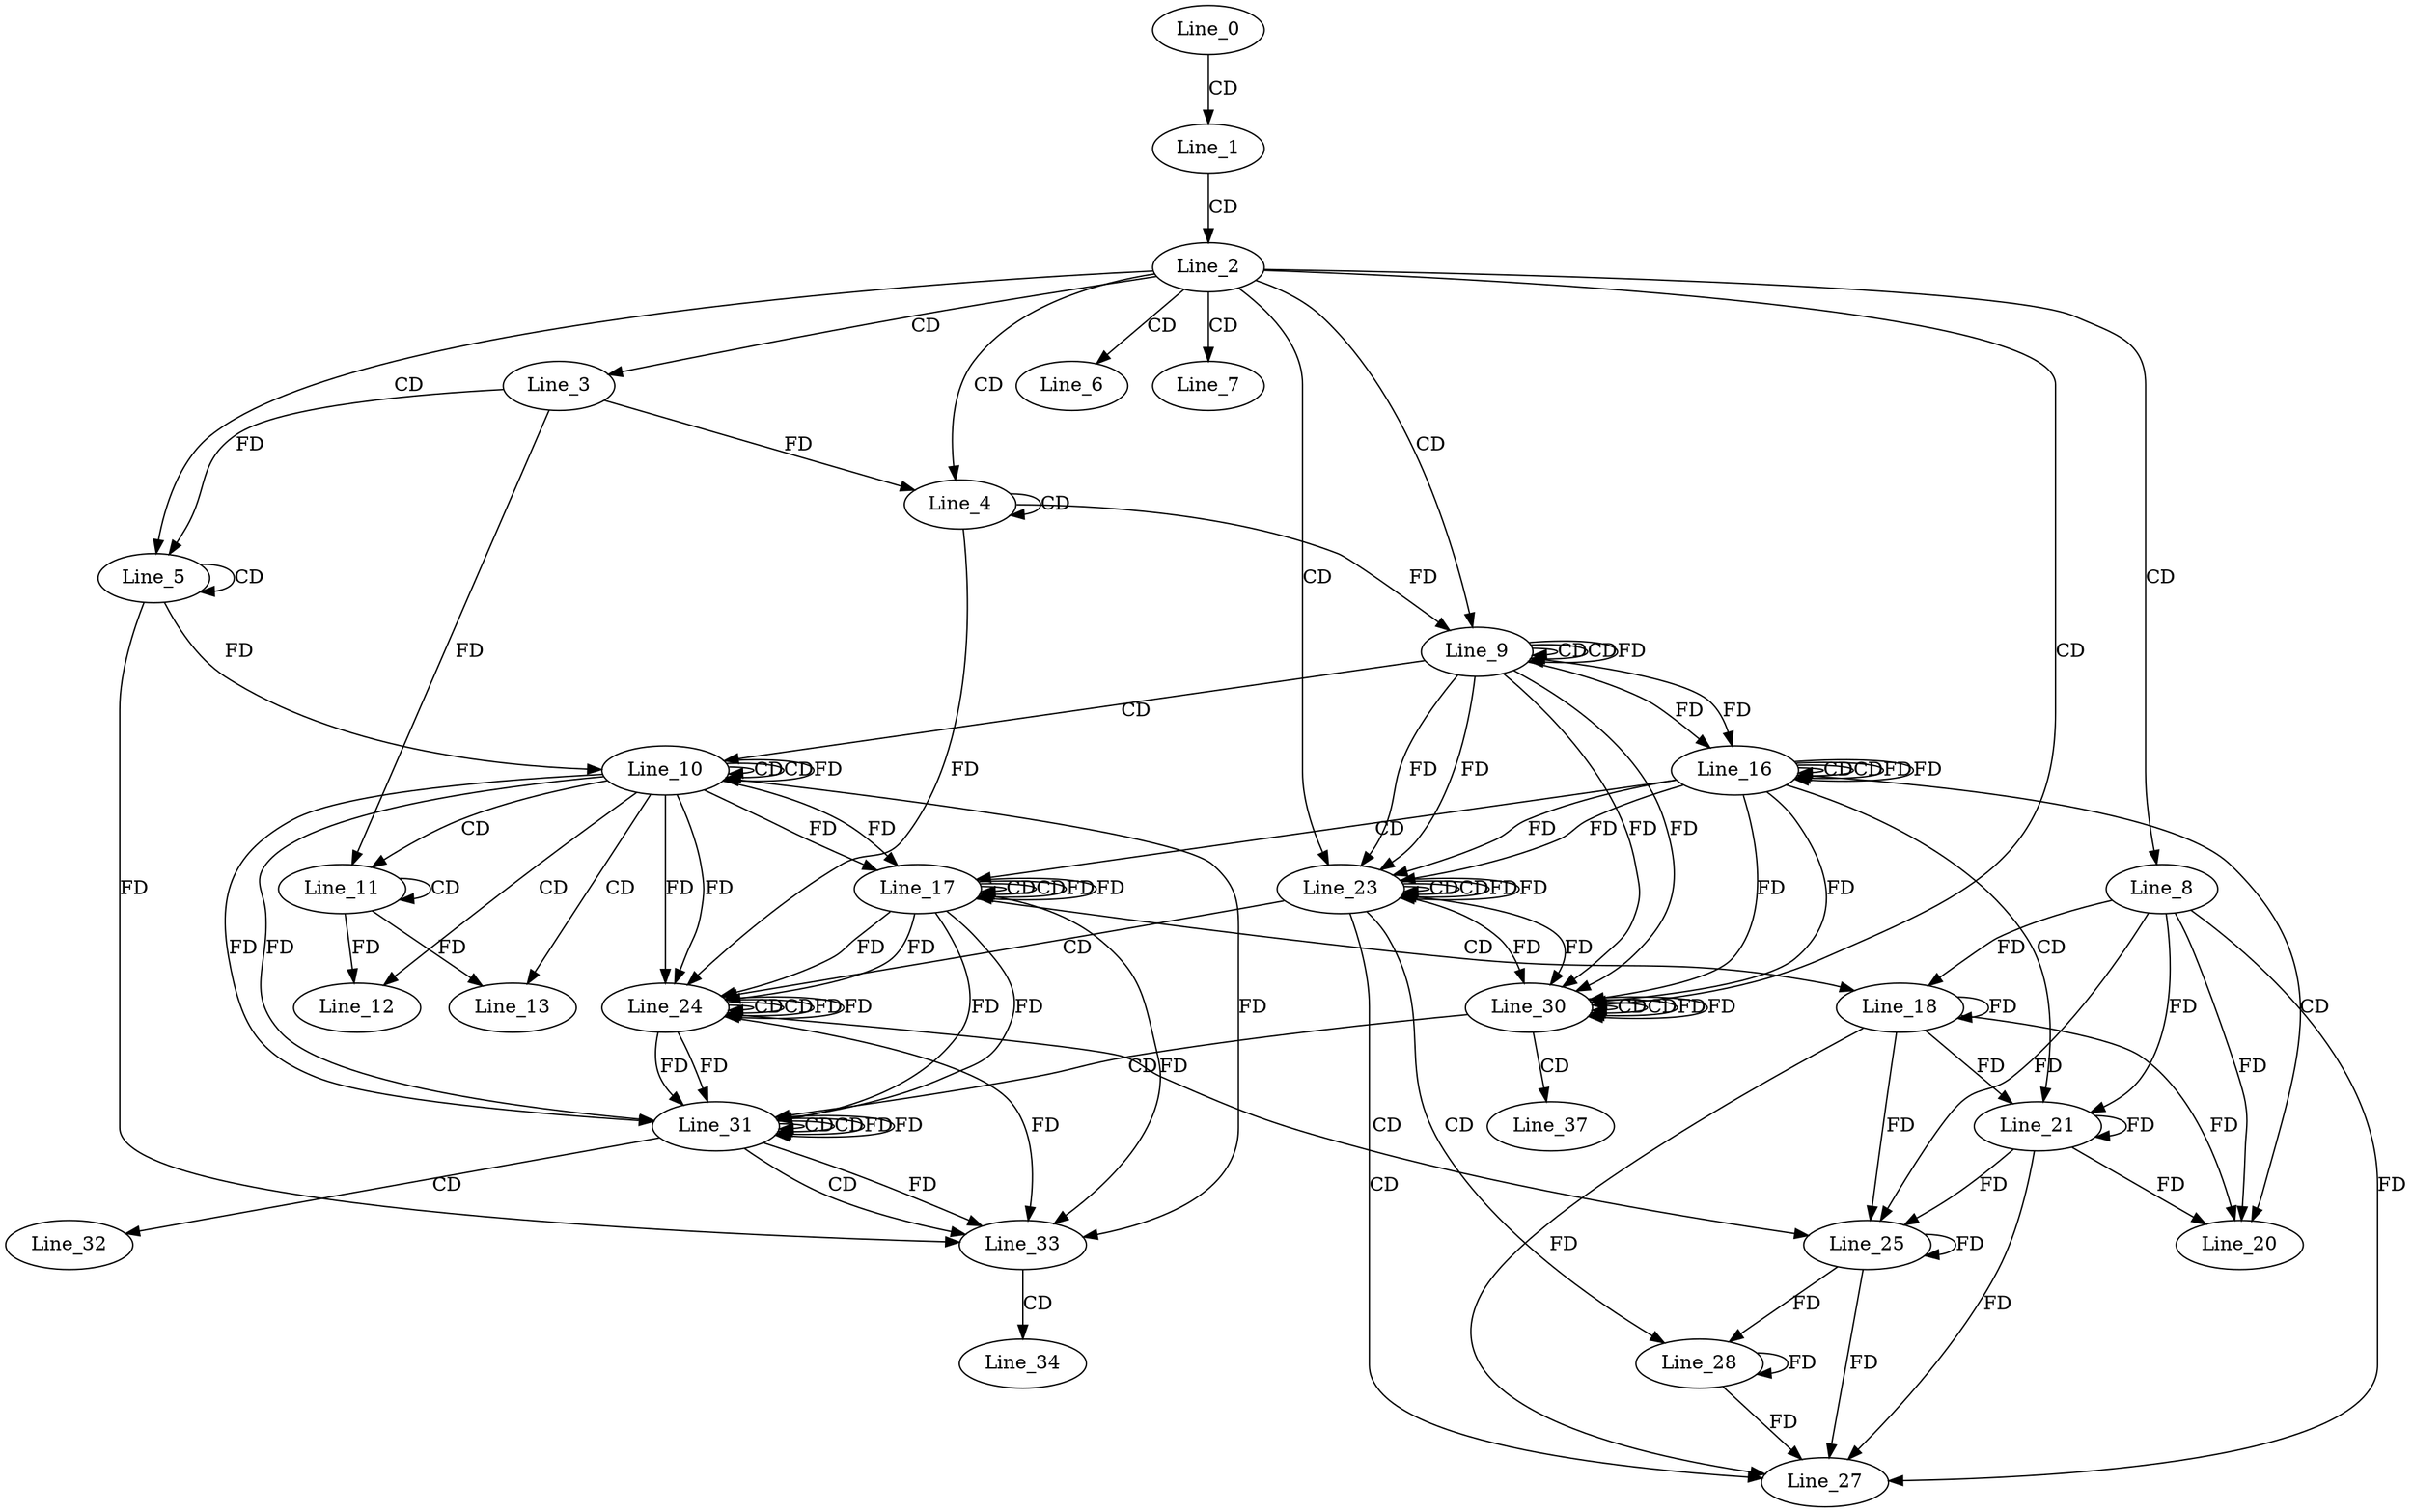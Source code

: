 digraph G {
  Line_0;
  Line_1;
  Line_2;
  Line_3;
  Line_4;
  Line_4;
  Line_5;
  Line_5;
  Line_6;
  Line_7;
  Line_8;
  Line_9;
  Line_9;
  Line_9;
  Line_10;
  Line_10;
  Line_10;
  Line_11;
  Line_11;
  Line_12;
  Line_13;
  Line_16;
  Line_16;
  Line_16;
  Line_17;
  Line_17;
  Line_17;
  Line_18;
  Line_20;
  Line_21;
  Line_23;
  Line_23;
  Line_23;
  Line_24;
  Line_24;
  Line_24;
  Line_25;
  Line_27;
  Line_28;
  Line_30;
  Line_30;
  Line_30;
  Line_31;
  Line_31;
  Line_31;
  Line_32;
  Line_33;
  Line_34;
  Line_37;
  Line_0 -> Line_1 [ label="CD" ];
  Line_1 -> Line_2 [ label="CD" ];
  Line_2 -> Line_3 [ label="CD" ];
  Line_2 -> Line_4 [ label="CD" ];
  Line_4 -> Line_4 [ label="CD" ];
  Line_3 -> Line_4 [ label="FD" ];
  Line_2 -> Line_5 [ label="CD" ];
  Line_5 -> Line_5 [ label="CD" ];
  Line_3 -> Line_5 [ label="FD" ];
  Line_2 -> Line_6 [ label="CD" ];
  Line_2 -> Line_7 [ label="CD" ];
  Line_2 -> Line_8 [ label="CD" ];
  Line_2 -> Line_9 [ label="CD" ];
  Line_9 -> Line_9 [ label="CD" ];
  Line_4 -> Line_9 [ label="FD" ];
  Line_9 -> Line_9 [ label="CD" ];
  Line_9 -> Line_9 [ label="FD" ];
  Line_9 -> Line_10 [ label="CD" ];
  Line_10 -> Line_10 [ label="CD" ];
  Line_5 -> Line_10 [ label="FD" ];
  Line_10 -> Line_10 [ label="CD" ];
  Line_10 -> Line_10 [ label="FD" ];
  Line_10 -> Line_11 [ label="CD" ];
  Line_11 -> Line_11 [ label="CD" ];
  Line_3 -> Line_11 [ label="FD" ];
  Line_10 -> Line_12 [ label="CD" ];
  Line_11 -> Line_12 [ label="FD" ];
  Line_10 -> Line_13 [ label="CD" ];
  Line_11 -> Line_13 [ label="FD" ];
  Line_16 -> Line_16 [ label="CD" ];
  Line_9 -> Line_16 [ label="FD" ];
  Line_16 -> Line_16 [ label="CD" ];
  Line_16 -> Line_16 [ label="FD" ];
  Line_9 -> Line_16 [ label="FD" ];
  Line_16 -> Line_17 [ label="CD" ];
  Line_17 -> Line_17 [ label="CD" ];
  Line_10 -> Line_17 [ label="FD" ];
  Line_17 -> Line_17 [ label="CD" ];
  Line_17 -> Line_17 [ label="FD" ];
  Line_10 -> Line_17 [ label="FD" ];
  Line_17 -> Line_18 [ label="CD" ];
  Line_18 -> Line_18 [ label="FD" ];
  Line_8 -> Line_18 [ label="FD" ];
  Line_16 -> Line_20 [ label="CD" ];
  Line_18 -> Line_20 [ label="FD" ];
  Line_8 -> Line_20 [ label="FD" ];
  Line_16 -> Line_21 [ label="CD" ];
  Line_18 -> Line_21 [ label="FD" ];
  Line_21 -> Line_21 [ label="FD" ];
  Line_8 -> Line_21 [ label="FD" ];
  Line_2 -> Line_23 [ label="CD" ];
  Line_23 -> Line_23 [ label="CD" ];
  Line_16 -> Line_23 [ label="FD" ];
  Line_9 -> Line_23 [ label="FD" ];
  Line_23 -> Line_23 [ label="CD" ];
  Line_23 -> Line_23 [ label="FD" ];
  Line_16 -> Line_23 [ label="FD" ];
  Line_9 -> Line_23 [ label="FD" ];
  Line_23 -> Line_24 [ label="CD" ];
  Line_24 -> Line_24 [ label="CD" ];
  Line_17 -> Line_24 [ label="FD" ];
  Line_10 -> Line_24 [ label="FD" ];
  Line_4 -> Line_24 [ label="FD" ];
  Line_24 -> Line_24 [ label="CD" ];
  Line_24 -> Line_24 [ label="FD" ];
  Line_17 -> Line_24 [ label="FD" ];
  Line_10 -> Line_24 [ label="FD" ];
  Line_24 -> Line_25 [ label="CD" ];
  Line_25 -> Line_25 [ label="FD" ];
  Line_18 -> Line_25 [ label="FD" ];
  Line_21 -> Line_25 [ label="FD" ];
  Line_8 -> Line_25 [ label="FD" ];
  Line_23 -> Line_27 [ label="CD" ];
  Line_25 -> Line_27 [ label="FD" ];
  Line_18 -> Line_27 [ label="FD" ];
  Line_21 -> Line_27 [ label="FD" ];
  Line_8 -> Line_27 [ label="FD" ];
  Line_23 -> Line_28 [ label="CD" ];
  Line_25 -> Line_28 [ label="FD" ];
  Line_28 -> Line_28 [ label="FD" ];
  Line_2 -> Line_30 [ label="CD" ];
  Line_30 -> Line_30 [ label="CD" ];
  Line_23 -> Line_30 [ label="FD" ];
  Line_16 -> Line_30 [ label="FD" ];
  Line_9 -> Line_30 [ label="FD" ];
  Line_30 -> Line_30 [ label="CD" ];
  Line_30 -> Line_30 [ label="FD" ];
  Line_23 -> Line_30 [ label="FD" ];
  Line_16 -> Line_30 [ label="FD" ];
  Line_9 -> Line_30 [ label="FD" ];
  Line_30 -> Line_31 [ label="CD" ];
  Line_31 -> Line_31 [ label="CD" ];
  Line_24 -> Line_31 [ label="FD" ];
  Line_17 -> Line_31 [ label="FD" ];
  Line_10 -> Line_31 [ label="FD" ];
  Line_31 -> Line_31 [ label="CD" ];
  Line_31 -> Line_31 [ label="FD" ];
  Line_24 -> Line_31 [ label="FD" ];
  Line_17 -> Line_31 [ label="FD" ];
  Line_10 -> Line_31 [ label="FD" ];
  Line_31 -> Line_32 [ label="CD" ];
  Line_31 -> Line_33 [ label="CD" ];
  Line_31 -> Line_33 [ label="FD" ];
  Line_24 -> Line_33 [ label="FD" ];
  Line_17 -> Line_33 [ label="FD" ];
  Line_10 -> Line_33 [ label="FD" ];
  Line_5 -> Line_33 [ label="FD" ];
  Line_33 -> Line_34 [ label="CD" ];
  Line_30 -> Line_37 [ label="CD" ];
  Line_16 -> Line_16 [ label="FD" ];
  Line_21 -> Line_20 [ label="FD" ];
  Line_17 -> Line_17 [ label="FD" ];
  Line_23 -> Line_23 [ label="FD" ];
  Line_28 -> Line_27 [ label="FD" ];
  Line_24 -> Line_24 [ label="FD" ];
  Line_30 -> Line_30 [ label="FD" ];
  Line_31 -> Line_31 [ label="FD" ];
}
